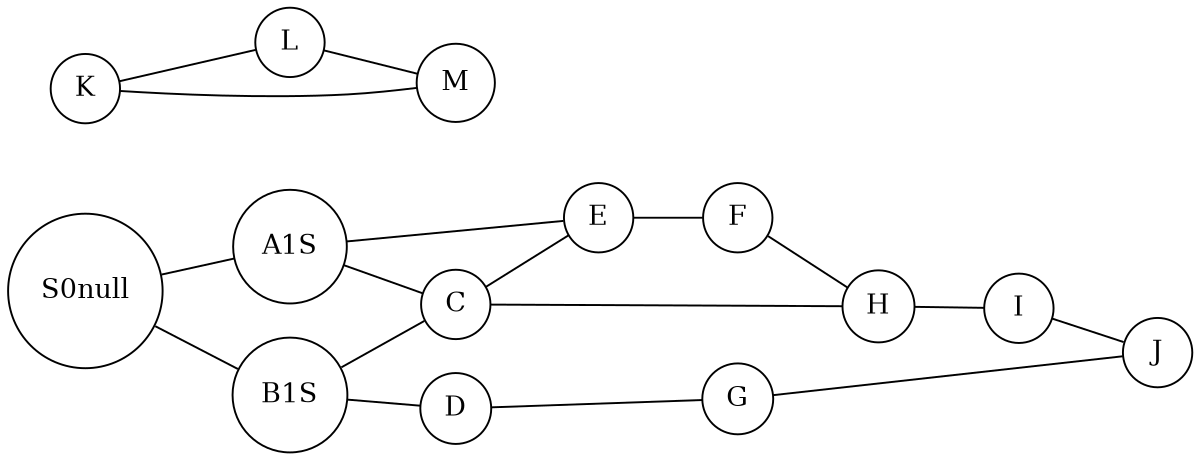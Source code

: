 graph BFS {
	rankdir=LR;
	size="8,5"
	node [shape = circle];
	S0null -- A1S; S0null -- B1S; A1S -- E; A1S -- C; B1S -- C; B1S -- D; C -- E;
	C -- H; D -- G; E -- F; F -- H; G -- J; H -- I; I -- J;
	K -- L; K -- M; L -- M;
}
